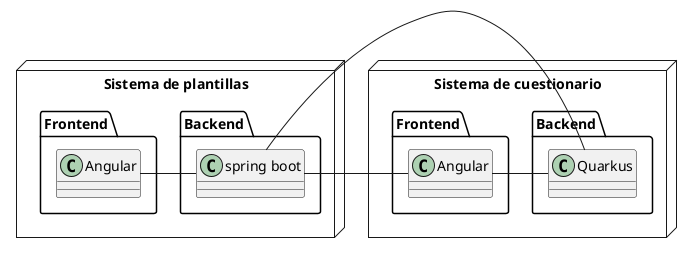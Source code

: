 @startuml
'https://plantuml.com/component-diagram


node  "Sistema de plantillas" {
    package "Backend" {
        class "spring boot" {}
    }
    package "Frontend" {
        class "Angular" {}
        Angular - "spring boot"
    }
}

node  "Sistema de cuestionario" {
    package "Backend" {
        class Quarkus {
        }
        Quarkus -  "spring boot"
    }
    package "Frontend" {
      class Angular {}
      Angular - "spring boot"
      Angular - Quarkus
    }
}
@enduml